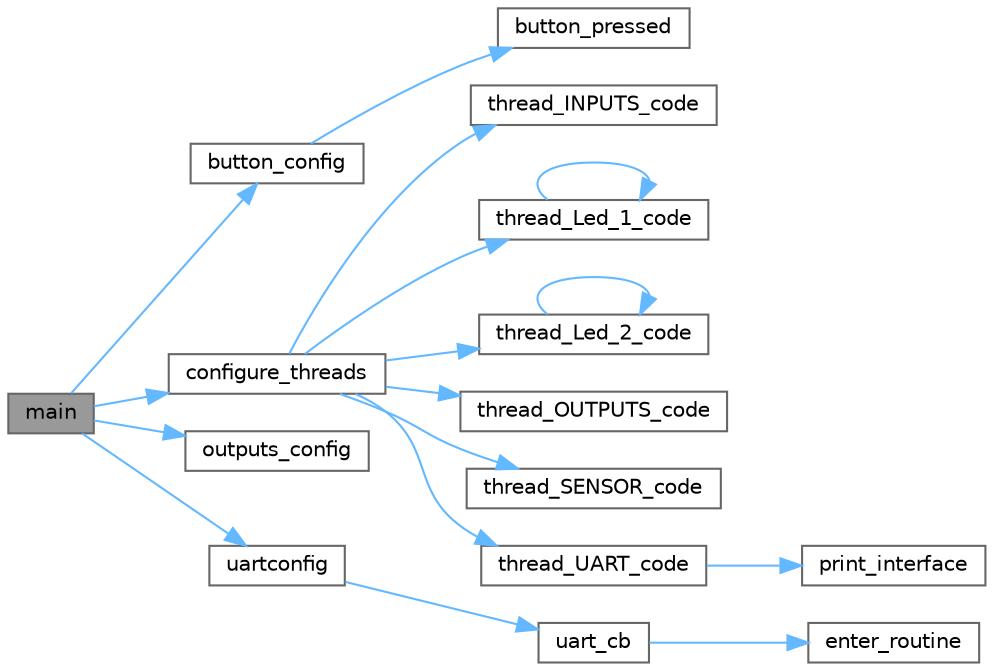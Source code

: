 digraph "main"
{
 // LATEX_PDF_SIZE
  bgcolor="transparent";
  edge [fontname=Helvetica,fontsize=10,labelfontname=Helvetica,labelfontsize=10];
  node [fontname=Helvetica,fontsize=10,shape=box,height=0.2,width=0.4];
  rankdir="LR";
  Node1 [label="main",height=0.2,width=0.4,color="gray40", fillcolor="grey60", style="filled", fontcolor="black",tooltip="Configures threads, pins and UART."];
  Node1 -> Node2 [color="steelblue1",style="solid"];
  Node2 [label="button_config",height=0.2,width=0.4,color="grey40", fillcolor="white", style="filled",URL="$button_8c.html#a89995812888279b6f90cac205b83ca61",tooltip="functon that configures the GPIO pins as inputs and inicializes the interrupt routine"];
  Node2 -> Node3 [color="steelblue1",style="solid"];
  Node3 [label="button_pressed",height=0.2,width=0.4,color="grey40", fillcolor="white", style="filled",URL="$button_8c.html#ab4b2c1747e66383dfb0b5679887e1854",tooltip="Define a callback function. It is like an ISR (and runs in the cotext of an ISR) that is called when ..."];
  Node1 -> Node4 [color="steelblue1",style="solid"];
  Node4 [label="configure_threads",height=0.2,width=0.4,color="grey40", fillcolor="white", style="filled",URL="$threads_8c.html#a271629210ef1b774c4077ff29b5b225e",tooltip="Configures the threads and initializes the semaphores."];
  Node4 -> Node5 [color="steelblue1",style="solid"];
  Node5 [label="thread_INPUTS_code",height=0.2,width=0.4,color="grey40", fillcolor="white", style="filled",URL="$threads_8c.html#a08060d1f15c17525739da4857f2397ad",tooltip="Thread code implementation for INPUTS."];
  Node4 -> Node6 [color="steelblue1",style="solid"];
  Node6 [label="thread_Led_1_code",height=0.2,width=0.4,color="grey40", fillcolor="white", style="filled",URL="$threads_8c.html#a19edc86ac8dd76e9e897ee7454e43a95",tooltip="Thread code implementation for LED 1."];
  Node6 -> Node6 [color="steelblue1",style="solid"];
  Node4 -> Node7 [color="steelblue1",style="solid"];
  Node7 [label="thread_Led_2_code",height=0.2,width=0.4,color="grey40", fillcolor="white", style="filled",URL="$threads_8c.html#abe3b5281c49e22e878822e5f9e7a851a",tooltip="Thread code implementation for LED 2."];
  Node7 -> Node7 [color="steelblue1",style="solid"];
  Node4 -> Node8 [color="steelblue1",style="solid"];
  Node8 [label="thread_OUTPUTS_code",height=0.2,width=0.4,color="grey40", fillcolor="white", style="filled",URL="$threads_8c.html#a9342bcc6abc4be6264d3db916938877d",tooltip="Thread code implementation for OUTPUTS."];
  Node4 -> Node9 [color="steelblue1",style="solid"];
  Node9 [label="thread_SENSOR_code",height=0.2,width=0.4,color="grey40", fillcolor="white", style="filled",URL="$threads_8c.html#ac45638b95d3e290bc8b91c6aa36bd027",tooltip="Thread code implementation for SENSOR."];
  Node4 -> Node10 [color="steelblue1",style="solid"];
  Node10 [label="thread_UART_code",height=0.2,width=0.4,color="grey40", fillcolor="white", style="filled",URL="$threads_8c.html#aa9a59ca521c5ff6f8851445510fdd32b",tooltip="Thread code implementation for UART."];
  Node10 -> Node11 [color="steelblue1",style="solid"];
  Node11 [label="print_interface",height=0.2,width=0.4,color="grey40", fillcolor="white", style="filled",URL="$uart_8c.html#a75698c802dc6aecd54b04d3b95fcec92",tooltip="Prints the interface information."];
  Node1 -> Node12 [color="steelblue1",style="solid"];
  Node12 [label="outputs_config",height=0.2,width=0.4,color="grey40", fillcolor="white", style="filled",URL="$main_8c.html#af7447a20748b0bb185d287bdd6c63b00",tooltip="Configures the output pins for the LEDs."];
  Node1 -> Node13 [color="steelblue1",style="solid"];
  Node13 [label="uartconfig",height=0.2,width=0.4,color="grey40", fillcolor="white", style="filled",URL="$uart_8c.html#a82f74a66ec2ad62cc101abfb4fc4b7a8",tooltip="Configures the UART."];
  Node13 -> Node14 [color="steelblue1",style="solid"];
  Node14 [label="uart_cb",height=0.2,width=0.4,color="grey40", fillcolor="white", style="filled",URL="$uart_8c.html#a322bf2588d266226a6c485677f737ef3",tooltip="UART callback function. UART callback implementation Note that callback functions are executed in the..."];
  Node14 -> Node15 [color="steelblue1",style="solid"];
  Node15 [label="enter_routine",height=0.2,width=0.4,color="grey40", fillcolor="white", style="filled",URL="$uart_8c.html#a80fcc1a2fddcdafb4ed89925e2aa9398",tooltip="Routine executed when \"Enter\" is pressed on the keyboard."];
}

